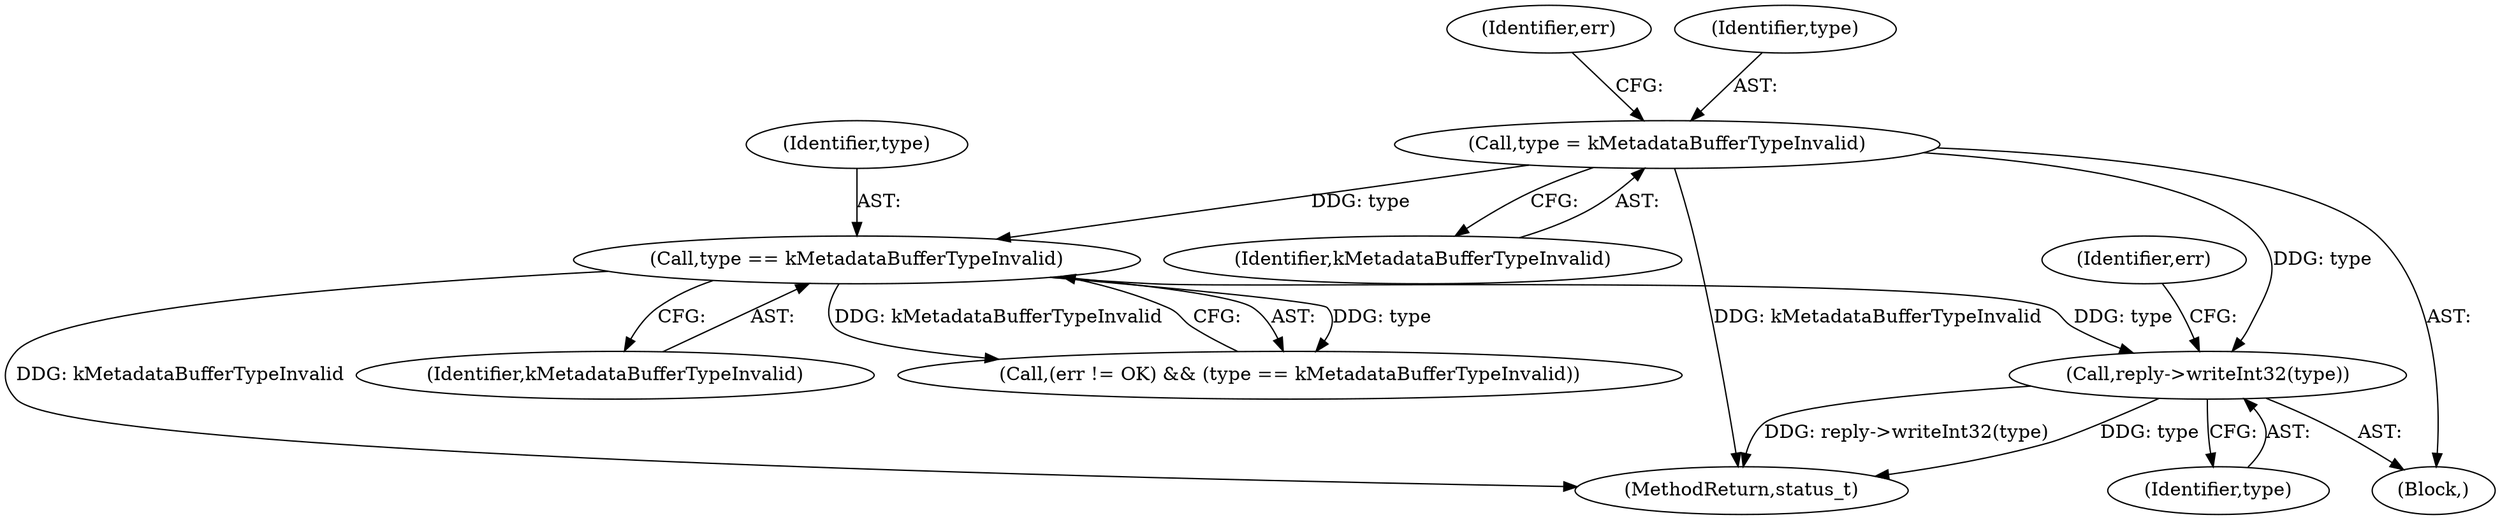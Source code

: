 digraph "0_Android_8d87321b704cb3f88e8cae668937d001fd63d5e3@API" {
"1000836" [label="(Call,reply->writeInt32(type))"];
"1000829" [label="(Call,type == kMetadataBufferTypeInvalid)"];
"1000812" [label="(Call,type = kMetadataBufferTypeInvalid)"];
"1001207" [label="(MethodReturn,status_t)"];
"1000830" [label="(Identifier,type)"];
"1000831" [label="(Identifier,kMetadataBufferTypeInvalid)"];
"1000812" [label="(Call,type = kMetadataBufferTypeInvalid)"];
"1000825" [label="(Call,(err != OK) && (type == kMetadataBufferTypeInvalid))"];
"1000837" [label="(Identifier,type)"];
"1000814" [label="(Identifier,kMetadataBufferTypeInvalid)"];
"1000790" [label="(Block,)"];
"1000829" [label="(Call,type == kMetadataBufferTypeInvalid)"];
"1000836" [label="(Call,reply->writeInt32(type))"];
"1000817" [label="(Identifier,err)"];
"1000813" [label="(Identifier,type)"];
"1000839" [label="(Identifier,err)"];
"1000836" -> "1000790"  [label="AST: "];
"1000836" -> "1000837"  [label="CFG: "];
"1000837" -> "1000836"  [label="AST: "];
"1000839" -> "1000836"  [label="CFG: "];
"1000836" -> "1001207"  [label="DDG: reply->writeInt32(type)"];
"1000836" -> "1001207"  [label="DDG: type"];
"1000829" -> "1000836"  [label="DDG: type"];
"1000812" -> "1000836"  [label="DDG: type"];
"1000829" -> "1000825"  [label="AST: "];
"1000829" -> "1000831"  [label="CFG: "];
"1000830" -> "1000829"  [label="AST: "];
"1000831" -> "1000829"  [label="AST: "];
"1000825" -> "1000829"  [label="CFG: "];
"1000829" -> "1001207"  [label="DDG: kMetadataBufferTypeInvalid"];
"1000829" -> "1000825"  [label="DDG: type"];
"1000829" -> "1000825"  [label="DDG: kMetadataBufferTypeInvalid"];
"1000812" -> "1000829"  [label="DDG: type"];
"1000812" -> "1000790"  [label="AST: "];
"1000812" -> "1000814"  [label="CFG: "];
"1000813" -> "1000812"  [label="AST: "];
"1000814" -> "1000812"  [label="AST: "];
"1000817" -> "1000812"  [label="CFG: "];
"1000812" -> "1001207"  [label="DDG: kMetadataBufferTypeInvalid"];
}
